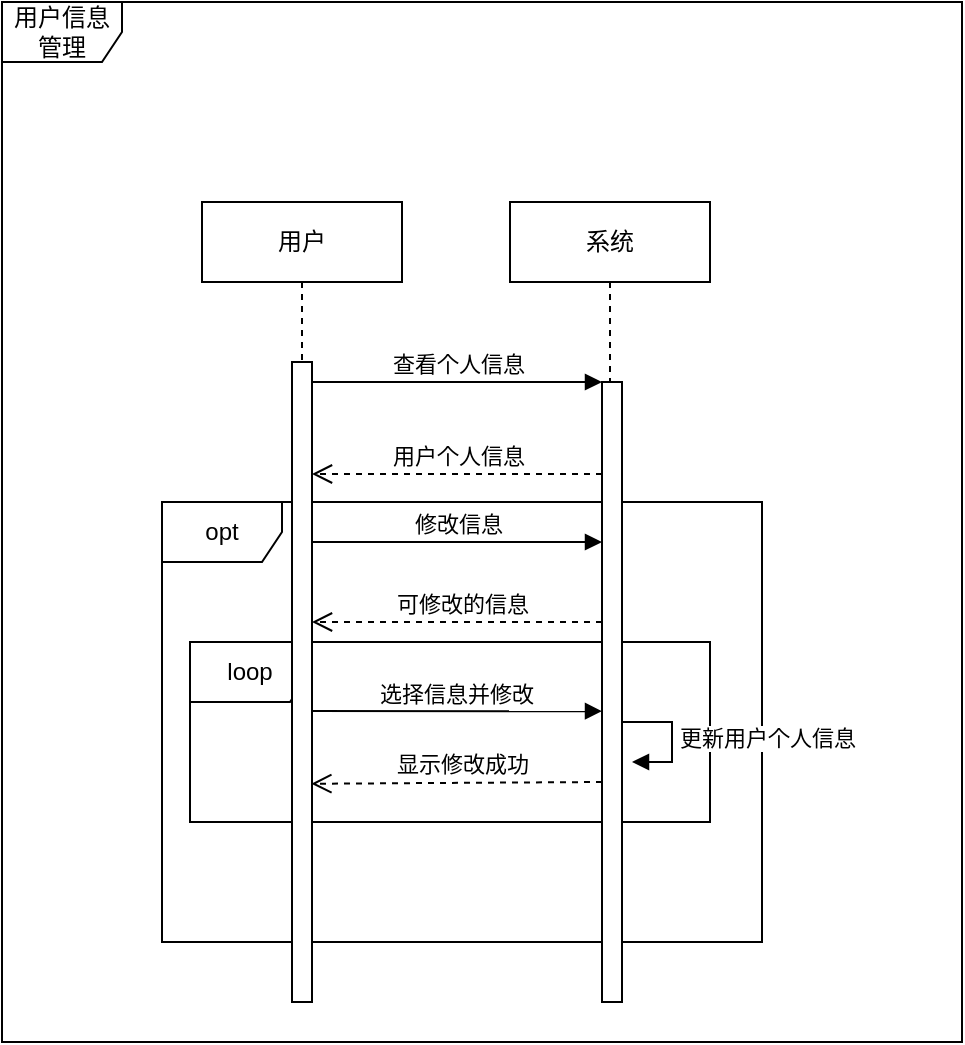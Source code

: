 <mxfile version="12.9.3" type="device"><diagram id="9nVterf7i_B-3QILQnqT" name="第 1 页"><mxGraphModel dx="768" dy="491" grid="0" gridSize="10" guides="1" tooltips="1" connect="1" arrows="1" fold="1" page="1" pageScale="1" pageWidth="827" pageHeight="1169" math="0" shadow="0"><root><mxCell id="0"/><mxCell id="1" parent="0"/><mxCell id="IbYNKEVVtV0ry9TAKs7k-2" value="用户信息管理" style="shape=umlFrame;whiteSpace=wrap;html=1;" parent="1" vertex="1"><mxGeometry x="160" y="60" width="480" height="520" as="geometry"/></mxCell><mxCell id="IbYNKEVVtV0ry9TAKs7k-14" value="opt" style="shape=umlFrame;whiteSpace=wrap;html=1;" parent="1" vertex="1"><mxGeometry x="240" y="310" width="300" height="220" as="geometry"/></mxCell><mxCell id="IbYNKEVVtV0ry9TAKs7k-18" value="loop" style="shape=umlFrame;whiteSpace=wrap;html=1;" parent="1" vertex="1"><mxGeometry x="254" y="380" width="260" height="90" as="geometry"/></mxCell><mxCell id="IbYNKEVVtV0ry9TAKs7k-5" value="用户" style="shape=umlLifeline;perimeter=lifelinePerimeter;whiteSpace=wrap;html=1;container=1;collapsible=0;recursiveResize=0;outlineConnect=0;" parent="1" vertex="1"><mxGeometry x="260" y="160" width="100" height="80" as="geometry"/></mxCell><mxCell id="IbYNKEVVtV0ry9TAKs7k-6" value="系统" style="shape=umlLifeline;perimeter=lifelinePerimeter;whiteSpace=wrap;html=1;container=1;collapsible=0;recursiveResize=0;outlineConnect=0;" parent="1" vertex="1"><mxGeometry x="414" y="160" width="100" height="90" as="geometry"/></mxCell><mxCell id="IbYNKEVVtV0ry9TAKs7k-7" value="" style="html=1;points=[];perimeter=orthogonalPerimeter;" parent="1" vertex="1"><mxGeometry x="305" y="240" width="10" height="320" as="geometry"/></mxCell><mxCell id="IbYNKEVVtV0ry9TAKs7k-11" value="" style="html=1;points=[];perimeter=orthogonalPerimeter;" parent="1" vertex="1"><mxGeometry x="460" y="250" width="10" height="310" as="geometry"/></mxCell><mxCell id="IbYNKEVVtV0ry9TAKs7k-12" value="查看个人信息" style="html=1;verticalAlign=bottom;endArrow=block;entryX=0;entryY=0;" parent="1" source="IbYNKEVVtV0ry9TAKs7k-7" target="IbYNKEVVtV0ry9TAKs7k-11" edge="1"><mxGeometry relative="1" as="geometry"><mxPoint x="390" y="250" as="sourcePoint"/></mxGeometry></mxCell><mxCell id="IbYNKEVVtV0ry9TAKs7k-13" value="用户个人信息" style="html=1;verticalAlign=bottom;endArrow=open;dashed=1;endSize=8;" parent="1" source="IbYNKEVVtV0ry9TAKs7k-11" target="IbYNKEVVtV0ry9TAKs7k-7" edge="1"><mxGeometry relative="1" as="geometry"><mxPoint x="314" y="330" as="targetPoint"/><Array as="points"><mxPoint x="390" y="296"/></Array></mxGeometry></mxCell><mxCell id="IbYNKEVVtV0ry9TAKs7k-16" value="修改信息" style="html=1;verticalAlign=bottom;endArrow=block;" parent="1" target="IbYNKEVVtV0ry9TAKs7k-11" edge="1"><mxGeometry relative="1" as="geometry"><mxPoint x="315" y="330" as="sourcePoint"/><mxPoint x="385" y="330.0" as="targetPoint"/></mxGeometry></mxCell><mxCell id="IbYNKEVVtV0ry9TAKs7k-17" value="可修改的信息" style="html=1;verticalAlign=bottom;endArrow=open;dashed=1;endSize=8;" parent="1" source="IbYNKEVVtV0ry9TAKs7k-11" edge="1"><mxGeometry x="-0.035" relative="1" as="geometry"><mxPoint x="315" y="370" as="targetPoint"/><mxPoint x="385" y="370" as="sourcePoint"/><mxPoint as="offset"/></mxGeometry></mxCell><mxCell id="IbYNKEVVtV0ry9TAKs7k-19" value="选择信息并修改" style="html=1;verticalAlign=bottom;endArrow=block;entryX=0;entryY=0.531;entryDx=0;entryDy=0;entryPerimeter=0;" parent="1" target="IbYNKEVVtV0ry9TAKs7k-11" edge="1"><mxGeometry width="80" relative="1" as="geometry"><mxPoint x="315" y="414.5" as="sourcePoint"/><mxPoint x="395" y="414.5" as="targetPoint"/><Array as="points"/></mxGeometry></mxCell><mxCell id="IbYNKEVVtV0ry9TAKs7k-21" value="更新用户个人信息" style="edgeStyle=orthogonalEdgeStyle;html=1;align=left;spacingLeft=2;endArrow=block;rounded=0;entryX=1;entryY=0;" parent="1" edge="1"><mxGeometry relative="1" as="geometry"><mxPoint x="470" y="420" as="sourcePoint"/><Array as="points"><mxPoint x="495" y="420"/></Array><mxPoint x="475" y="440" as="targetPoint"/></mxGeometry></mxCell><mxCell id="IbYNKEVVtV0ry9TAKs7k-22" value="显示修改成功" style="html=1;verticalAlign=bottom;endArrow=open;dashed=1;endSize=8;entryX=0.967;entryY=0.659;entryDx=0;entryDy=0;entryPerimeter=0;" parent="1" target="IbYNKEVVtV0ry9TAKs7k-7" edge="1"><mxGeometry x="-0.037" relative="1" as="geometry"><mxPoint x="460" y="450" as="sourcePoint"/><mxPoint x="380" y="450" as="targetPoint"/><Array as="points"/><mxPoint as="offset"/></mxGeometry></mxCell></root></mxGraphModel></diagram></mxfile>